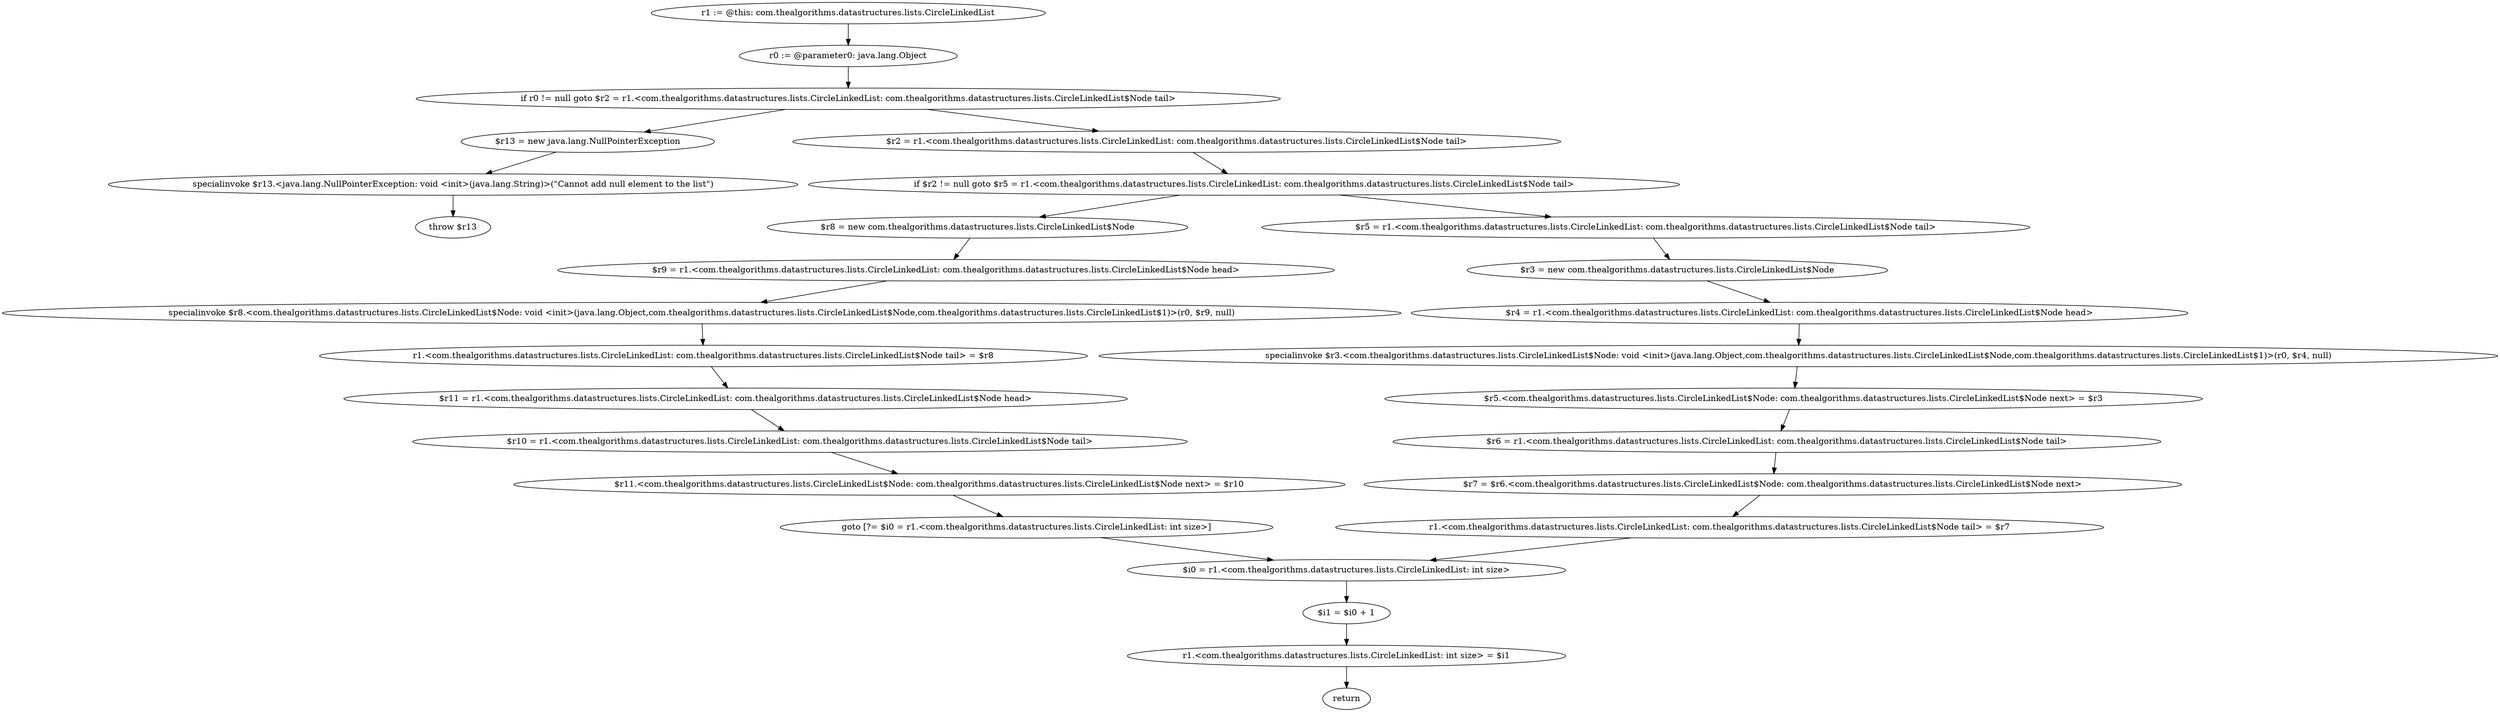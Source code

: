 digraph "unitGraph" {
    "r1 := @this: com.thealgorithms.datastructures.lists.CircleLinkedList"
    "r0 := @parameter0: java.lang.Object"
    "if r0 != null goto $r2 = r1.<com.thealgorithms.datastructures.lists.CircleLinkedList: com.thealgorithms.datastructures.lists.CircleLinkedList$Node tail>"
    "$r13 = new java.lang.NullPointerException"
    "specialinvoke $r13.<java.lang.NullPointerException: void <init>(java.lang.String)>(\"Cannot add null element to the list\")"
    "throw $r13"
    "$r2 = r1.<com.thealgorithms.datastructures.lists.CircleLinkedList: com.thealgorithms.datastructures.lists.CircleLinkedList$Node tail>"
    "if $r2 != null goto $r5 = r1.<com.thealgorithms.datastructures.lists.CircleLinkedList: com.thealgorithms.datastructures.lists.CircleLinkedList$Node tail>"
    "$r8 = new com.thealgorithms.datastructures.lists.CircleLinkedList$Node"
    "$r9 = r1.<com.thealgorithms.datastructures.lists.CircleLinkedList: com.thealgorithms.datastructures.lists.CircleLinkedList$Node head>"
    "specialinvoke $r8.<com.thealgorithms.datastructures.lists.CircleLinkedList$Node: void <init>(java.lang.Object,com.thealgorithms.datastructures.lists.CircleLinkedList$Node,com.thealgorithms.datastructures.lists.CircleLinkedList$1)>(r0, $r9, null)"
    "r1.<com.thealgorithms.datastructures.lists.CircleLinkedList: com.thealgorithms.datastructures.lists.CircleLinkedList$Node tail> = $r8"
    "$r11 = r1.<com.thealgorithms.datastructures.lists.CircleLinkedList: com.thealgorithms.datastructures.lists.CircleLinkedList$Node head>"
    "$r10 = r1.<com.thealgorithms.datastructures.lists.CircleLinkedList: com.thealgorithms.datastructures.lists.CircleLinkedList$Node tail>"
    "$r11.<com.thealgorithms.datastructures.lists.CircleLinkedList$Node: com.thealgorithms.datastructures.lists.CircleLinkedList$Node next> = $r10"
    "goto [?= $i0 = r1.<com.thealgorithms.datastructures.lists.CircleLinkedList: int size>]"
    "$r5 = r1.<com.thealgorithms.datastructures.lists.CircleLinkedList: com.thealgorithms.datastructures.lists.CircleLinkedList$Node tail>"
    "$r3 = new com.thealgorithms.datastructures.lists.CircleLinkedList$Node"
    "$r4 = r1.<com.thealgorithms.datastructures.lists.CircleLinkedList: com.thealgorithms.datastructures.lists.CircleLinkedList$Node head>"
    "specialinvoke $r3.<com.thealgorithms.datastructures.lists.CircleLinkedList$Node: void <init>(java.lang.Object,com.thealgorithms.datastructures.lists.CircleLinkedList$Node,com.thealgorithms.datastructures.lists.CircleLinkedList$1)>(r0, $r4, null)"
    "$r5.<com.thealgorithms.datastructures.lists.CircleLinkedList$Node: com.thealgorithms.datastructures.lists.CircleLinkedList$Node next> = $r3"
    "$r6 = r1.<com.thealgorithms.datastructures.lists.CircleLinkedList: com.thealgorithms.datastructures.lists.CircleLinkedList$Node tail>"
    "$r7 = $r6.<com.thealgorithms.datastructures.lists.CircleLinkedList$Node: com.thealgorithms.datastructures.lists.CircleLinkedList$Node next>"
    "r1.<com.thealgorithms.datastructures.lists.CircleLinkedList: com.thealgorithms.datastructures.lists.CircleLinkedList$Node tail> = $r7"
    "$i0 = r1.<com.thealgorithms.datastructures.lists.CircleLinkedList: int size>"
    "$i1 = $i0 + 1"
    "r1.<com.thealgorithms.datastructures.lists.CircleLinkedList: int size> = $i1"
    "return"
    "r1 := @this: com.thealgorithms.datastructures.lists.CircleLinkedList"->"r0 := @parameter0: java.lang.Object";
    "r0 := @parameter0: java.lang.Object"->"if r0 != null goto $r2 = r1.<com.thealgorithms.datastructures.lists.CircleLinkedList: com.thealgorithms.datastructures.lists.CircleLinkedList$Node tail>";
    "if r0 != null goto $r2 = r1.<com.thealgorithms.datastructures.lists.CircleLinkedList: com.thealgorithms.datastructures.lists.CircleLinkedList$Node tail>"->"$r13 = new java.lang.NullPointerException";
    "if r0 != null goto $r2 = r1.<com.thealgorithms.datastructures.lists.CircleLinkedList: com.thealgorithms.datastructures.lists.CircleLinkedList$Node tail>"->"$r2 = r1.<com.thealgorithms.datastructures.lists.CircleLinkedList: com.thealgorithms.datastructures.lists.CircleLinkedList$Node tail>";
    "$r13 = new java.lang.NullPointerException"->"specialinvoke $r13.<java.lang.NullPointerException: void <init>(java.lang.String)>(\"Cannot add null element to the list\")";
    "specialinvoke $r13.<java.lang.NullPointerException: void <init>(java.lang.String)>(\"Cannot add null element to the list\")"->"throw $r13";
    "$r2 = r1.<com.thealgorithms.datastructures.lists.CircleLinkedList: com.thealgorithms.datastructures.lists.CircleLinkedList$Node tail>"->"if $r2 != null goto $r5 = r1.<com.thealgorithms.datastructures.lists.CircleLinkedList: com.thealgorithms.datastructures.lists.CircleLinkedList$Node tail>";
    "if $r2 != null goto $r5 = r1.<com.thealgorithms.datastructures.lists.CircleLinkedList: com.thealgorithms.datastructures.lists.CircleLinkedList$Node tail>"->"$r8 = new com.thealgorithms.datastructures.lists.CircleLinkedList$Node";
    "if $r2 != null goto $r5 = r1.<com.thealgorithms.datastructures.lists.CircleLinkedList: com.thealgorithms.datastructures.lists.CircleLinkedList$Node tail>"->"$r5 = r1.<com.thealgorithms.datastructures.lists.CircleLinkedList: com.thealgorithms.datastructures.lists.CircleLinkedList$Node tail>";
    "$r8 = new com.thealgorithms.datastructures.lists.CircleLinkedList$Node"->"$r9 = r1.<com.thealgorithms.datastructures.lists.CircleLinkedList: com.thealgorithms.datastructures.lists.CircleLinkedList$Node head>";
    "$r9 = r1.<com.thealgorithms.datastructures.lists.CircleLinkedList: com.thealgorithms.datastructures.lists.CircleLinkedList$Node head>"->"specialinvoke $r8.<com.thealgorithms.datastructures.lists.CircleLinkedList$Node: void <init>(java.lang.Object,com.thealgorithms.datastructures.lists.CircleLinkedList$Node,com.thealgorithms.datastructures.lists.CircleLinkedList$1)>(r0, $r9, null)";
    "specialinvoke $r8.<com.thealgorithms.datastructures.lists.CircleLinkedList$Node: void <init>(java.lang.Object,com.thealgorithms.datastructures.lists.CircleLinkedList$Node,com.thealgorithms.datastructures.lists.CircleLinkedList$1)>(r0, $r9, null)"->"r1.<com.thealgorithms.datastructures.lists.CircleLinkedList: com.thealgorithms.datastructures.lists.CircleLinkedList$Node tail> = $r8";
    "r1.<com.thealgorithms.datastructures.lists.CircleLinkedList: com.thealgorithms.datastructures.lists.CircleLinkedList$Node tail> = $r8"->"$r11 = r1.<com.thealgorithms.datastructures.lists.CircleLinkedList: com.thealgorithms.datastructures.lists.CircleLinkedList$Node head>";
    "$r11 = r1.<com.thealgorithms.datastructures.lists.CircleLinkedList: com.thealgorithms.datastructures.lists.CircleLinkedList$Node head>"->"$r10 = r1.<com.thealgorithms.datastructures.lists.CircleLinkedList: com.thealgorithms.datastructures.lists.CircleLinkedList$Node tail>";
    "$r10 = r1.<com.thealgorithms.datastructures.lists.CircleLinkedList: com.thealgorithms.datastructures.lists.CircleLinkedList$Node tail>"->"$r11.<com.thealgorithms.datastructures.lists.CircleLinkedList$Node: com.thealgorithms.datastructures.lists.CircleLinkedList$Node next> = $r10";
    "$r11.<com.thealgorithms.datastructures.lists.CircleLinkedList$Node: com.thealgorithms.datastructures.lists.CircleLinkedList$Node next> = $r10"->"goto [?= $i0 = r1.<com.thealgorithms.datastructures.lists.CircleLinkedList: int size>]";
    "goto [?= $i0 = r1.<com.thealgorithms.datastructures.lists.CircleLinkedList: int size>]"->"$i0 = r1.<com.thealgorithms.datastructures.lists.CircleLinkedList: int size>";
    "$r5 = r1.<com.thealgorithms.datastructures.lists.CircleLinkedList: com.thealgorithms.datastructures.lists.CircleLinkedList$Node tail>"->"$r3 = new com.thealgorithms.datastructures.lists.CircleLinkedList$Node";
    "$r3 = new com.thealgorithms.datastructures.lists.CircleLinkedList$Node"->"$r4 = r1.<com.thealgorithms.datastructures.lists.CircleLinkedList: com.thealgorithms.datastructures.lists.CircleLinkedList$Node head>";
    "$r4 = r1.<com.thealgorithms.datastructures.lists.CircleLinkedList: com.thealgorithms.datastructures.lists.CircleLinkedList$Node head>"->"specialinvoke $r3.<com.thealgorithms.datastructures.lists.CircleLinkedList$Node: void <init>(java.lang.Object,com.thealgorithms.datastructures.lists.CircleLinkedList$Node,com.thealgorithms.datastructures.lists.CircleLinkedList$1)>(r0, $r4, null)";
    "specialinvoke $r3.<com.thealgorithms.datastructures.lists.CircleLinkedList$Node: void <init>(java.lang.Object,com.thealgorithms.datastructures.lists.CircleLinkedList$Node,com.thealgorithms.datastructures.lists.CircleLinkedList$1)>(r0, $r4, null)"->"$r5.<com.thealgorithms.datastructures.lists.CircleLinkedList$Node: com.thealgorithms.datastructures.lists.CircleLinkedList$Node next> = $r3";
    "$r5.<com.thealgorithms.datastructures.lists.CircleLinkedList$Node: com.thealgorithms.datastructures.lists.CircleLinkedList$Node next> = $r3"->"$r6 = r1.<com.thealgorithms.datastructures.lists.CircleLinkedList: com.thealgorithms.datastructures.lists.CircleLinkedList$Node tail>";
    "$r6 = r1.<com.thealgorithms.datastructures.lists.CircleLinkedList: com.thealgorithms.datastructures.lists.CircleLinkedList$Node tail>"->"$r7 = $r6.<com.thealgorithms.datastructures.lists.CircleLinkedList$Node: com.thealgorithms.datastructures.lists.CircleLinkedList$Node next>";
    "$r7 = $r6.<com.thealgorithms.datastructures.lists.CircleLinkedList$Node: com.thealgorithms.datastructures.lists.CircleLinkedList$Node next>"->"r1.<com.thealgorithms.datastructures.lists.CircleLinkedList: com.thealgorithms.datastructures.lists.CircleLinkedList$Node tail> = $r7";
    "r1.<com.thealgorithms.datastructures.lists.CircleLinkedList: com.thealgorithms.datastructures.lists.CircleLinkedList$Node tail> = $r7"->"$i0 = r1.<com.thealgorithms.datastructures.lists.CircleLinkedList: int size>";
    "$i0 = r1.<com.thealgorithms.datastructures.lists.CircleLinkedList: int size>"->"$i1 = $i0 + 1";
    "$i1 = $i0 + 1"->"r1.<com.thealgorithms.datastructures.lists.CircleLinkedList: int size> = $i1";
    "r1.<com.thealgorithms.datastructures.lists.CircleLinkedList: int size> = $i1"->"return";
}
